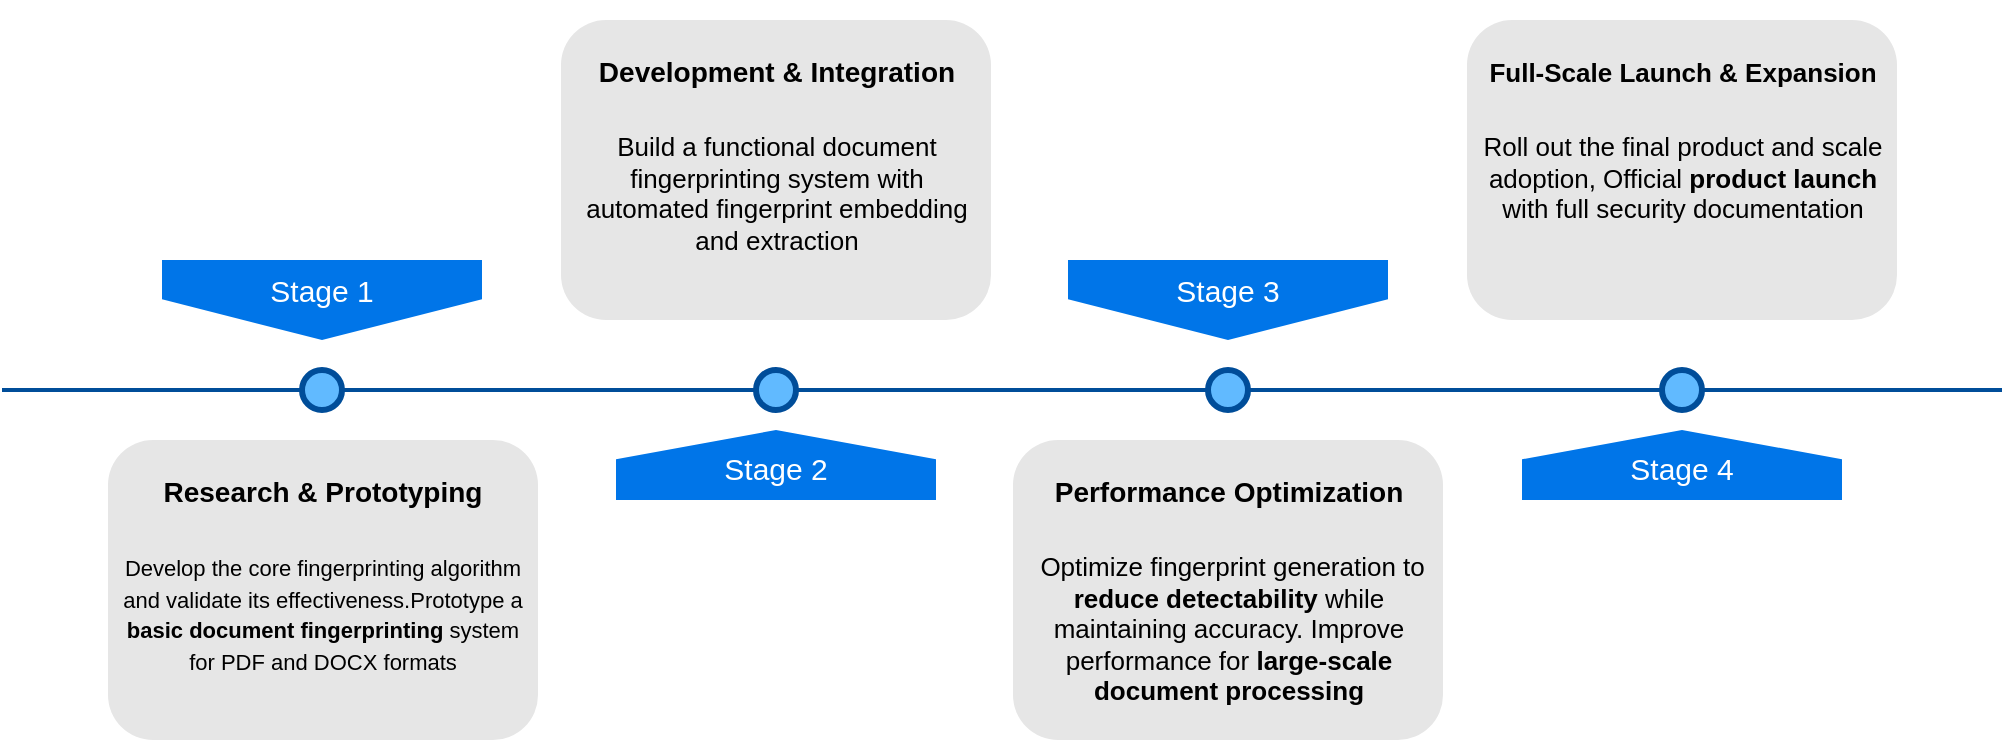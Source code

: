 <mxfile version="26.1.0">
  <diagram name="Page-1" id="82e54ff1-d628-8f03-85c4-9753963a91cd">
    <mxGraphModel dx="1596" dy="509" grid="1" gridSize="10" guides="1" tooltips="1" connect="1" arrows="1" fold="1" page="1" pageScale="1" pageWidth="1100" pageHeight="850" background="none" math="0" shadow="0">
      <root>
        <mxCell id="0" />
        <mxCell id="1" parent="0" />
        <mxCell id="4ec97bd9e5d20128-1" value="" style="line;strokeWidth=2;html=1;fillColor=none;fontSize=28;fontColor=#004D99;strokeColor=#004D99;" parent="1" vertex="1">
          <mxGeometry x="40" y="400" width="1000" height="10" as="geometry" />
        </mxCell>
        <mxCell id="4ec97bd9e5d20128-5" value="Stage 1" style="shape=offPageConnector;whiteSpace=wrap;html=1;fillColor=#0075E8;fontSize=15;fontColor=#FFFFFF;size=0.509;verticalAlign=top;strokeColor=none;" parent="1" vertex="1">
          <mxGeometry x="120" y="340" width="160" height="40" as="geometry" />
        </mxCell>
        <mxCell id="4ec97bd9e5d20128-6" value="&lt;span&gt;Stage 3&lt;/span&gt;" style="shape=offPageConnector;whiteSpace=wrap;html=1;fillColor=#0075E8;fontSize=15;fontColor=#FFFFFF;size=0.509;verticalAlign=top;strokeColor=none;" parent="1" vertex="1">
          <mxGeometry x="573" y="340" width="160" height="40" as="geometry" />
        </mxCell>
        <mxCell id="4ec97bd9e5d20128-7" value="&lt;span&gt;Stage 2&lt;/span&gt;" style="shape=offPageConnector;whiteSpace=wrap;html=1;fillColor=#0075E8;fontSize=15;fontColor=#FFFFFF;size=0.418;flipV=1;verticalAlign=bottom;strokeColor=none;spacingBottom=4;" parent="1" vertex="1">
          <mxGeometry x="347" y="425" width="160" height="35" as="geometry" />
        </mxCell>
        <mxCell id="4ec97bd9e5d20128-8" value="&lt;span&gt;Stage 4&lt;/span&gt;" style="shape=offPageConnector;whiteSpace=wrap;html=1;fillColor=#0075E8;fontSize=15;fontColor=#FFFFFF;size=0.418;flipV=1;verticalAlign=bottom;strokeColor=none;spacingBottom=4;" parent="1" vertex="1">
          <mxGeometry x="800" y="425" width="160" height="35" as="geometry" />
        </mxCell>
        <mxCell id="4ec97bd9e5d20128-9" value="" style="ellipse;whiteSpace=wrap;html=1;fillColor=#61BAFF;fontSize=28;fontColor=#004D99;strokeWidth=3;strokeColor=#004D99;" parent="1" vertex="1">
          <mxGeometry x="190" y="395" width="20" height="20" as="geometry" />
        </mxCell>
        <mxCell id="4ec97bd9e5d20128-10" value="" style="ellipse;whiteSpace=wrap;html=1;fillColor=#61BAFF;fontSize=28;fontColor=#004D99;strokeWidth=3;strokeColor=#004D99;" parent="1" vertex="1">
          <mxGeometry x="417" y="395" width="20" height="20" as="geometry" />
        </mxCell>
        <mxCell id="4ec97bd9e5d20128-11" value="" style="ellipse;whiteSpace=wrap;html=1;fillColor=#61BAFF;fontSize=28;fontColor=#004D99;strokeWidth=3;strokeColor=#004D99;" parent="1" vertex="1">
          <mxGeometry x="643" y="395" width="20" height="20" as="geometry" />
        </mxCell>
        <mxCell id="4ec97bd9e5d20128-13" value="" style="ellipse;whiteSpace=wrap;html=1;fillColor=#61BAFF;fontSize=28;fontColor=#004D99;strokeWidth=3;strokeColor=#004D99;" parent="1" vertex="1">
          <mxGeometry x="870" y="395" width="20" height="20" as="geometry" />
        </mxCell>
        <mxCell id="4ec97bd9e5d20128-14" value="&lt;h1&gt;&lt;font style=&quot;font-size: 14px;&quot;&gt;Research &amp;amp; Prototyping&lt;/font&gt;&lt;/h1&gt;&lt;p&gt;&lt;font style=&quot;font-size: 11px;&quot;&gt;Develop the core fingerprinting algorithm and validate its effectiveness.&lt;span style=&quot;background-color: transparent; color: light-dark(rgb(0, 0, 0), rgb(237, 237, 237));&quot;&gt;Prototype a &lt;/span&gt;&lt;strong style=&quot;background-color: transparent; color: light-dark(rgb(0, 0, 0), rgb(237, 237, 237));&quot; data-end=&quot;352&quot; data-start=&quot;319&quot;&gt;basic document fingerprinting&lt;/strong&gt;&lt;span style=&quot;background-color: transparent; color: light-dark(rgb(0, 0, 0), rgb(237, 237, 237));&quot;&gt; system for PDF and DOCX formats&lt;/span&gt;&lt;/font&gt;&lt;/p&gt;" style="text;html=1;spacing=5;spacingTop=-20;whiteSpace=wrap;overflow=hidden;strokeColor=none;strokeWidth=3;fillColor=#E6E6E6;fontSize=13;fontColor=#000000;align=center;rounded=1;" parent="1" vertex="1">
          <mxGeometry x="93" y="430" width="215" height="150" as="geometry" />
        </mxCell>
        <mxCell id="cTCNGYWpEYCJSHQCRQRp-1" value="&lt;h1&gt;&lt;font style=&quot;font-size: 14px;&quot;&gt;Development &amp;amp; Integration&lt;/font&gt;&lt;/h1&gt;&lt;div&gt;Build a functional document fingerprinting system with automated fingerprint embedding and extraction&lt;/div&gt;" style="text;html=1;spacing=5;spacingTop=-20;whiteSpace=wrap;overflow=hidden;strokeColor=none;strokeWidth=3;fillColor=#E6E6E6;fontSize=13;fontColor=#000000;align=center;rounded=1;" vertex="1" parent="1">
          <mxGeometry x="319.5" y="220" width="215" height="150" as="geometry" />
        </mxCell>
        <mxCell id="cTCNGYWpEYCJSHQCRQRp-2" value="&lt;h1&gt;&lt;font style=&quot;font-size: 14px;&quot;&gt;Performance Optimization&lt;/font&gt;&lt;/h1&gt;&lt;p&gt;&amp;nbsp;Optimize fingerprint generation to &lt;strong data-end=&quot;1233&quot; data-start=&quot;1209&quot;&gt;reduce detectability&lt;/strong&gt; while maintaining accuracy.&amp;nbsp;&lt;span style=&quot;background-color: transparent; color: light-dark(rgb(0, 0, 0), rgb(237, 237, 237));&quot;&gt;Improve performance for &lt;/span&gt;&lt;strong style=&quot;background-color: transparent; color: light-dark(rgb(0, 0, 0), rgb(237, 237, 237));&quot; data-end=&quot;1325&quot; data-start=&quot;1290&quot;&gt;large-scale document processing&lt;/strong&gt;&lt;/p&gt;" style="text;html=1;spacing=5;spacingTop=-20;whiteSpace=wrap;overflow=hidden;strokeColor=none;strokeWidth=3;fillColor=#E6E6E6;fontSize=13;fontColor=#000000;align=center;rounded=1;" vertex="1" parent="1">
          <mxGeometry x="545.5" y="430" width="215" height="150" as="geometry" />
        </mxCell>
        <mxCell id="cTCNGYWpEYCJSHQCRQRp-3" value="&lt;h1&gt;&lt;span style=&quot;background-color: transparent; color: light-dark(rgb(0, 0, 0), rgb(237, 237, 237)); font-size: 13px;&quot;&gt;Full-Scale Launch &amp;amp; Expansion&lt;/span&gt;&lt;/h1&gt;&lt;div&gt;Roll out the final product and scale adoption,&amp;nbsp;&lt;span style=&quot;background-color: transparent; color: light-dark(rgb(0, 0, 0), rgb(237, 237, 237));&quot;&gt;Official &lt;/span&gt;&lt;strong style=&quot;background-color: transparent; color: light-dark(rgb(0, 0, 0), rgb(237, 237, 237));&quot; data-end=&quot;2151&quot; data-start=&quot;2133&quot;&gt;product launch&lt;/strong&gt;&lt;span style=&quot;background-color: transparent; color: light-dark(rgb(0, 0, 0), rgb(237, 237, 237));&quot;&gt; with full security documentation&lt;/span&gt;&lt;/div&gt;" style="text;html=1;spacing=5;spacingTop=-20;whiteSpace=wrap;overflow=hidden;strokeColor=none;strokeWidth=3;fillColor=#E6E6E6;fontSize=13;fontColor=#000000;align=center;rounded=1;" vertex="1" parent="1">
          <mxGeometry x="772.5" y="220" width="215" height="150" as="geometry" />
        </mxCell>
      </root>
    </mxGraphModel>
  </diagram>
</mxfile>
